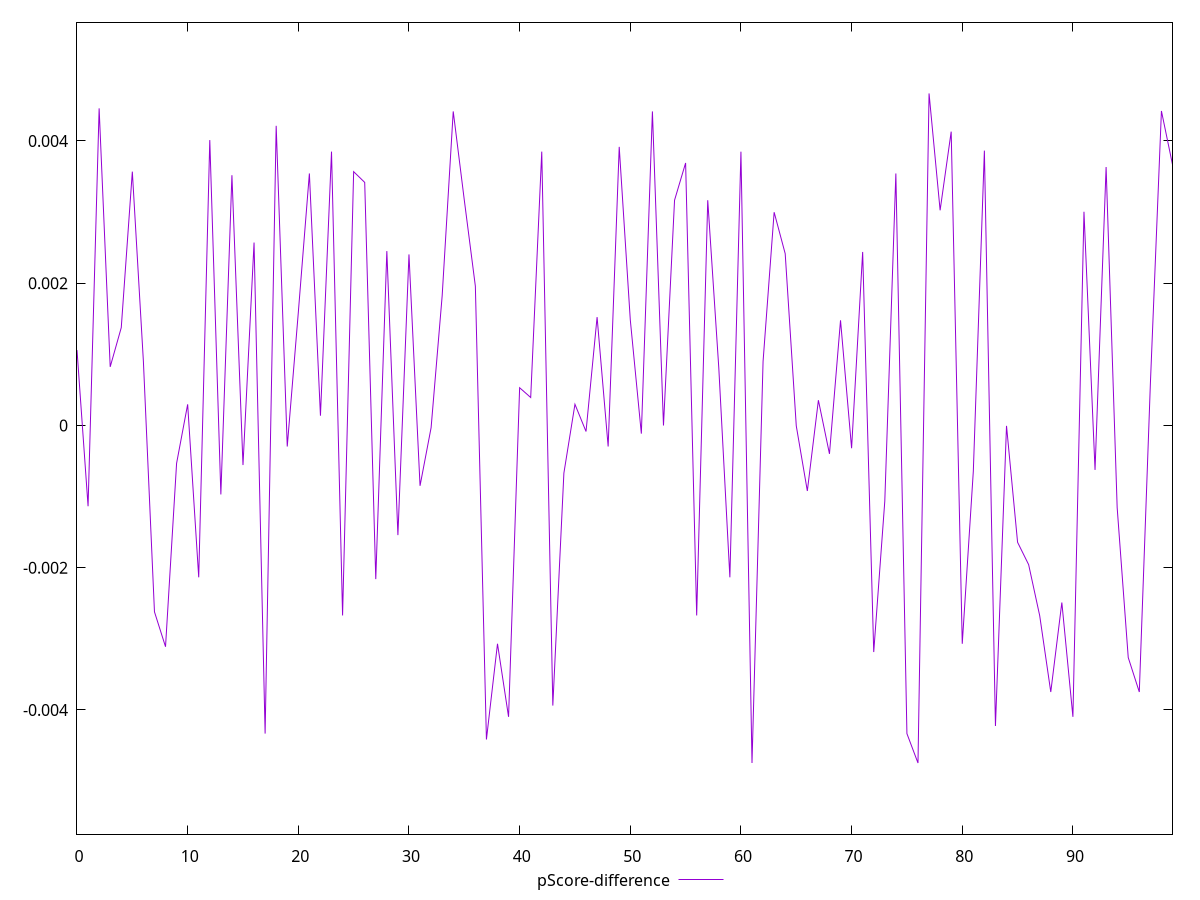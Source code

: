 reset

$pScoreDifference <<EOF
0 0.0010603182647977993
1 -0.0011351500124634484
2 0.004458999730539648
3 0.0008242435989960217
4 0.0013760183451605457
5 0.003568896647242359
6 0.0009006821352499639
7 -0.002619846704967066
8 -0.0031106954214067395
9 -0.0005319680474382693
10 0.0002972904183151659
11 -0.00213443737864083
12 0.004013176336870039
13 -0.0009699166990674302
14 0.003518687487530814
15 -0.0005565054494514055
16 0.0025719159166469607
17 -0.004332145708588531
18 0.004213865293830055
19 -0.0002953217875051317
20 0.00158879684580282
21 0.0035434397538525175
22 0.0001377538123356059
23 0.003850235116734546
24 -0.0026708360274755316
25 0.003568896647242359
26 0.003417832456486636
27 -0.0021603429825650666
28 0.0024519953997036437
29 -0.0015416573094776398
30 0.002405424134077405
31 -0.0008479559937660808
32 -0.00003052974376893669
33 0.0018224564656474929
34 0.004415985010188694
35 0.0031692315882868582
36 0.001958936315129778
37 -0.0044146714803489084
38 -0.003068911580975886
39 -0.00409622044612068
40 0.0005306949804643191
41 0.0003935540110554525
42 0.003850235116734546
43 -0.003937667790439914
44 -0.0006693061562227376
45 0.00029819452815582626
46 -0.00008435884580476616
47 0.001523866654302819
48 -0.0002953217875051317
49 0.003917534903855269
50 0.0014863617036725563
51 -0.00011479689885718347
52 0.004415985010188694
53 -6.859614753995658e-8
54 0.0031673203601143562
55 0.00369117615418757
56 -0.0026708360274755316
57 0.0031673203601162436
58 0.0008067893801305681
59 -0.00213443737864083
60 0.003850235116734546
61 -0.004745441291451824
62 0.0009006821352499639
63 0.0029986215463282395
64 0.002415779522349948
65 -0.000005101268466090048
66 -0.0009204931152264617
67 0.0003552313020713793
68 -0.00039914078982061785
69 0.0014786903580942257
70 -0.00031947068005244716
71 0.0024401089284055155
72 -0.0031854855669040116
73 -0.001064998949423912
74 0.0035434397538525175
75 -0.004332145708588531
76 -0.004745441291451824
77 0.004668900856868996
78 0.0030254662387890763
79 0.004131791144663
80 -0.003068911580975886
81 -0.0006439753133816728
82 0.003864621562398751
83 -0.004225110856831749
84 -0.000005363039515038359
85 -0.0016419973981276481
86 -0.0019563590761938476
87 -0.0026747436779751554
88 -0.003746969954420254
89 -0.002488724469271064
90 -0.00409622044612068
91 0.0030050010607233224
92 -0.0006243663310808722
93 0.0036343877623824516
94 -0.0011550049832889098
95 -0.003262621808160504
96 -0.003746969954420254
97 0.000582172989926022
98 0.004422003973063804
99 0.0036682712151056007
EOF

set key outside below
set xrange [0:99]
set yrange [-0.005745441291451824:0.005668900856868996]
set trange [-0.005745441291451824:0.005668900856868996]
set terminal svg size 640, 500 enhanced background rgb 'white'
set output "reprap/total-blocking-time/samples/pages+cached+noexternal+nomedia/pScore-difference/values.svg"

plot $pScoreDifference title "pScore-difference" with line

reset

